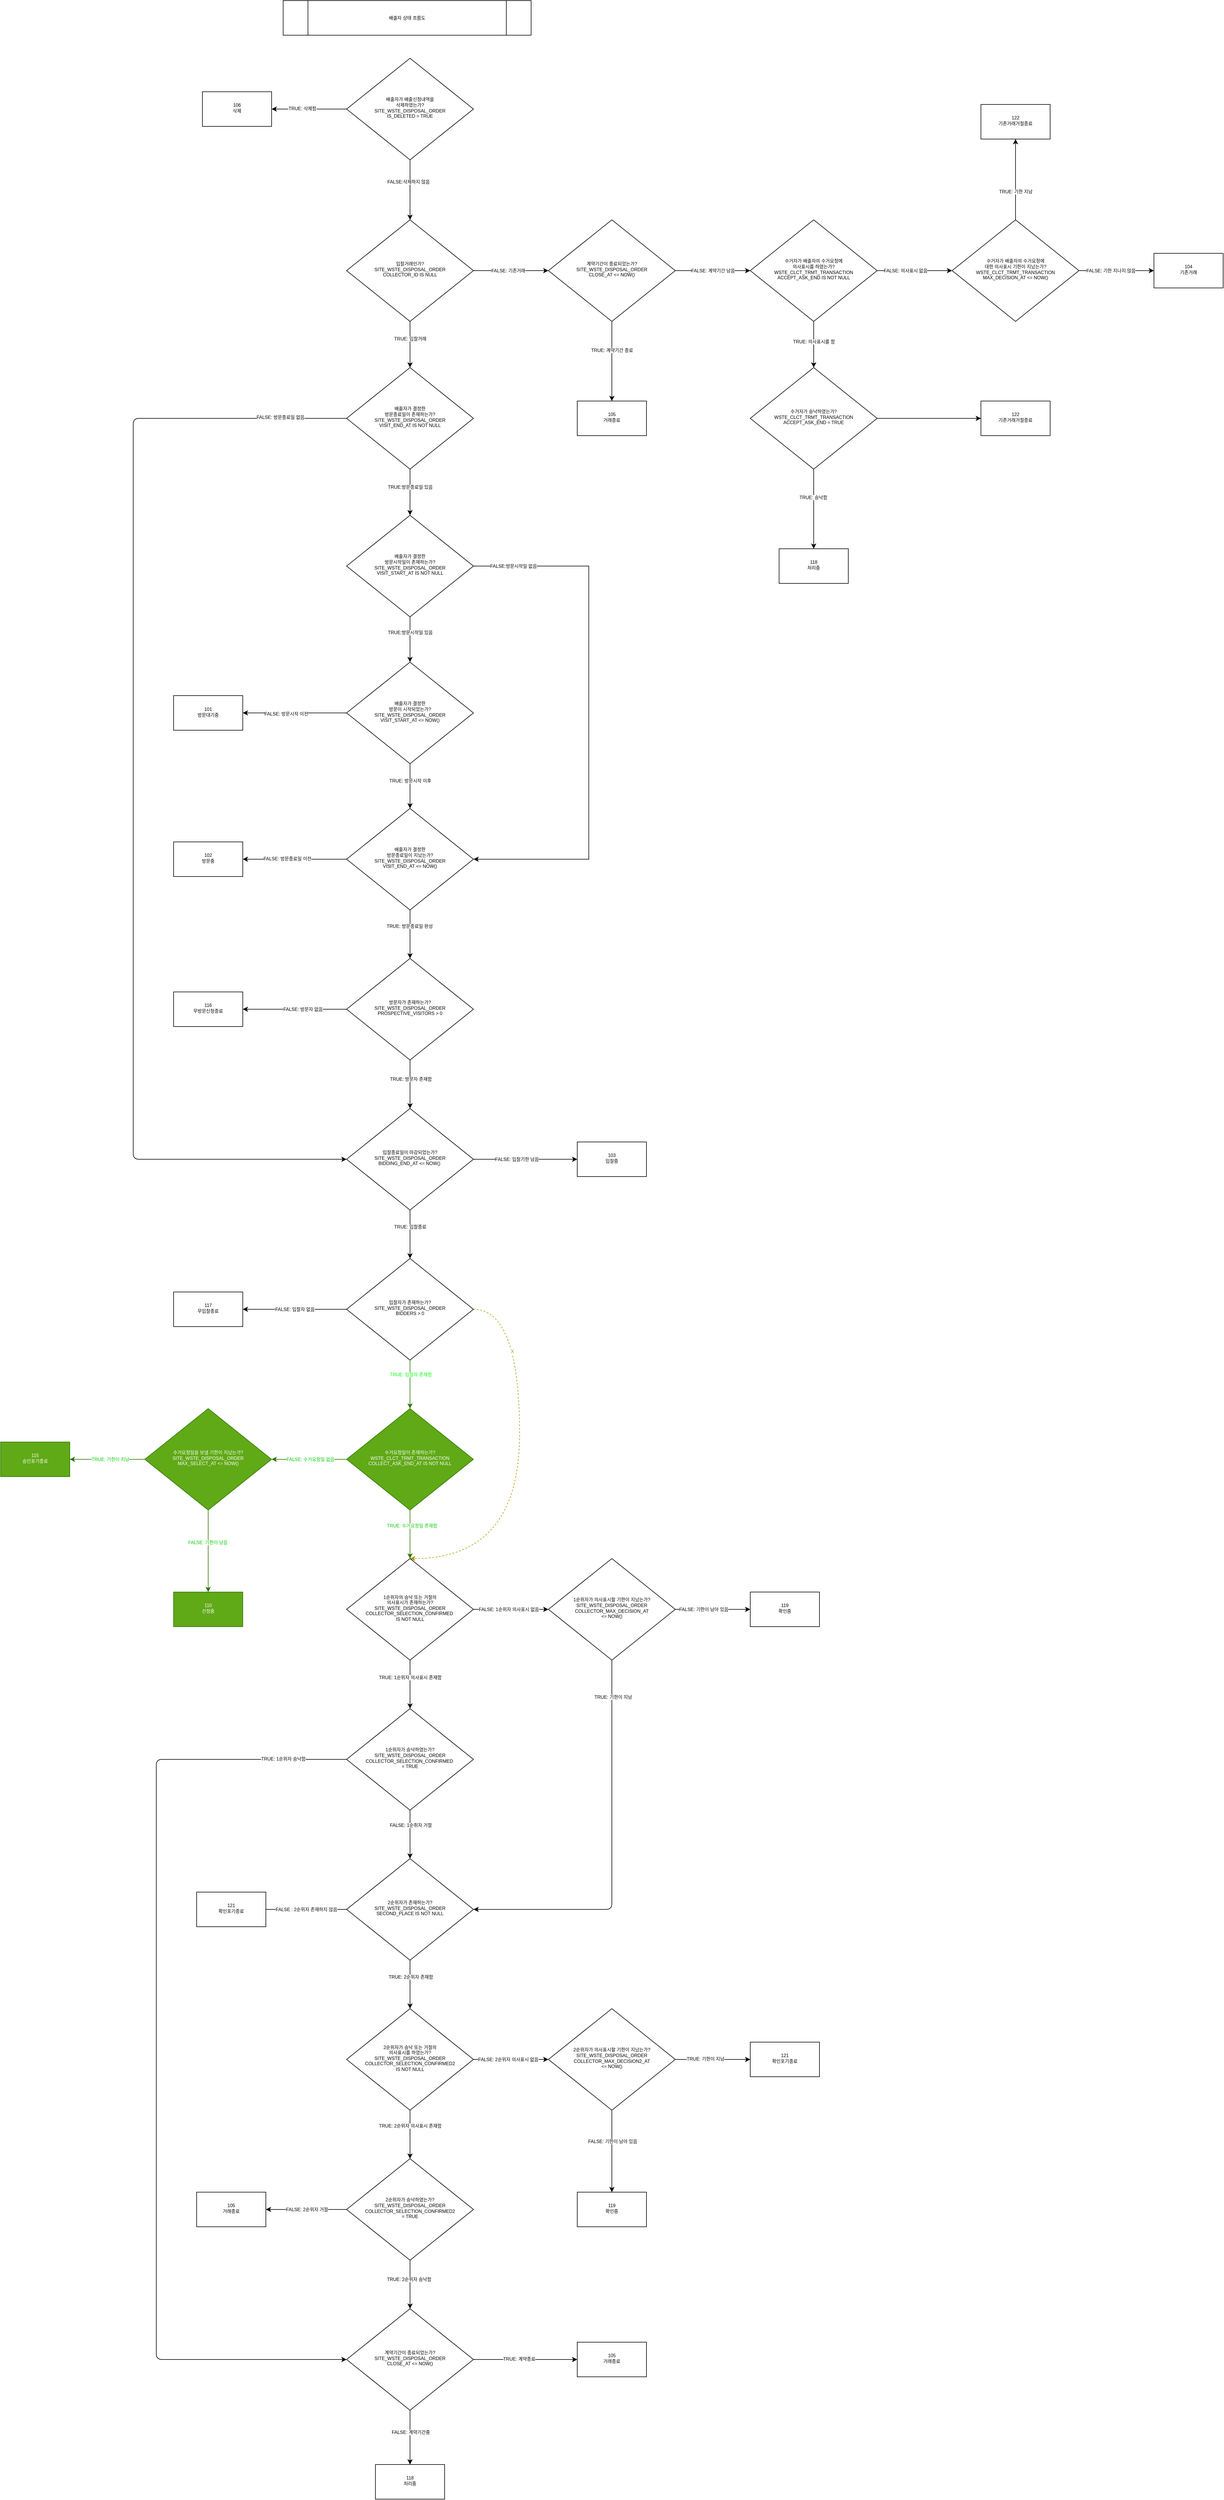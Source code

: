 <mxfile>
    <diagram id="aDc1hncILwQoEWt4NbYm" name="Page-1">
        <mxGraphModel dx="14864" dy="13277" grid="1" gridSize="10" guides="1" tooltips="1" connect="1" arrows="1" fold="1" page="1" pageScale="1" pageWidth="827" pageHeight="1169" math="0" shadow="0">
            <root>
                <mxCell id="0"/>
                <mxCell id="1" parent="0"/>
                <mxCell id="74" value="" style="edgeStyle=orthogonalEdgeStyle;rounded=0;orthogonalLoop=1;jettySize=auto;html=1;fontSize=8;entryX=0;entryY=0.5;entryDx=0;entryDy=0;" parent="1" source="78" target="201" edge="1">
                    <mxGeometry relative="1" as="geometry">
                        <mxPoint x="-440" y="-2892" as="targetPoint"/>
                    </mxGeometry>
                </mxCell>
                <mxCell id="75" value="FALSE: 기존거래" style="edgeLabel;html=1;align=center;verticalAlign=middle;resizable=0;points=[];fontSize=8;" parent="74" vertex="1" connectable="0">
                    <mxGeometry x="0.236" y="1" relative="1" as="geometry">
                        <mxPoint x="-21" y="1" as="offset"/>
                    </mxGeometry>
                </mxCell>
                <mxCell id="76" value="" style="edgeStyle=orthogonalEdgeStyle;rounded=0;orthogonalLoop=1;jettySize=auto;html=1;fontSize=8;" parent="1" source="78" target="85" edge="1">
                    <mxGeometry relative="1" as="geometry"/>
                </mxCell>
                <mxCell id="77" value="TRUE: 입찰거래" style="edgeLabel;html=1;align=center;verticalAlign=middle;resizable=0;points=[];fontSize=8;" parent="76" vertex="1" connectable="0">
                    <mxGeometry x="-0.251" relative="1" as="geometry">
                        <mxPoint as="offset"/>
                    </mxGeometry>
                </mxCell>
                <mxCell id="78" value="&lt;font style=&quot;font-size: 8px;&quot;&gt;&lt;span style=&quot;font-size: 8px;&quot;&gt;입찰거래인가?&lt;br style=&quot;font-size: 8px;&quot;&gt;&lt;/span&gt;&lt;span style=&quot;font-size: 8px;&quot;&gt;SITE_WSTE_DISPOSAL_ORDER&lt;/span&gt;&lt;br style=&quot;font-size: 8px;&quot;&gt;&lt;span style=&quot;font-size: 8px;&quot;&gt;COLLECTOR_ID IS NULL&lt;/span&gt;&lt;br style=&quot;font-size: 8px;&quot;&gt;&lt;/font&gt;" style="rhombus;whiteSpace=wrap;html=1;shadow=0;fontFamily=Helvetica;fontSize=8;align=center;strokeWidth=1;spacing=6;spacingTop=-4;" parent="1" vertex="1">
                    <mxGeometry x="-840" y="-2980" width="220" height="176" as="geometry"/>
                </mxCell>
                <mxCell id="79" value="" style="edgeStyle=orthogonalEdgeStyle;rounded=0;orthogonalLoop=1;jettySize=auto;html=1;fontSize=8;" parent="1" source="85" target="89" edge="1">
                    <mxGeometry relative="1" as="geometry"/>
                </mxCell>
                <mxCell id="80" value="TRUE:방문종료일 있음" style="edgeLabel;html=1;align=center;verticalAlign=middle;resizable=0;points=[];fontSize=8;" parent="79" vertex="1" connectable="0">
                    <mxGeometry x="-0.229" relative="1" as="geometry">
                        <mxPoint as="offset"/>
                    </mxGeometry>
                </mxCell>
                <mxCell id="81" style="edgeStyle=orthogonalEdgeStyle;rounded=0;orthogonalLoop=1;jettySize=auto;html=1;exitX=1;exitY=0.5;exitDx=0;exitDy=0;fontSize=8;entryX=1;entryY=0.5;entryDx=0;entryDy=0;" parent="1" source="89" target="94" edge="1">
                    <mxGeometry relative="1" as="geometry">
                        <Array as="points">
                            <mxPoint x="-420" y="-2380"/>
                            <mxPoint x="-420" y="-1872"/>
                        </Array>
                        <mxPoint x="-410" y="-1940" as="targetPoint"/>
                    </mxGeometry>
                </mxCell>
                <mxCell id="82" value="FALSE:방문시작일 없음" style="edgeLabel;html=1;align=center;verticalAlign=middle;resizable=0;points=[];fontSize=8;" parent="81" vertex="1" connectable="0">
                    <mxGeometry x="-0.922" y="1" relative="1" as="geometry">
                        <mxPoint x="33" y="1" as="offset"/>
                    </mxGeometry>
                </mxCell>
                <mxCell id="83" style="edgeStyle=orthogonalEdgeStyle;html=1;entryX=0;entryY=0.5;entryDx=0;entryDy=0;fontSize=8;" parent="1" source="85" target="104" edge="1">
                    <mxGeometry relative="1" as="geometry">
                        <Array as="points">
                            <mxPoint x="-1210" y="-2636"/>
                            <mxPoint x="-1210" y="-1352"/>
                        </Array>
                    </mxGeometry>
                </mxCell>
                <mxCell id="84" value="FALSE: 방문종료일 없음" style="edgeLabel;html=1;align=center;verticalAlign=middle;resizable=0;points=[];fontSize=8;" parent="83" vertex="1" connectable="0">
                    <mxGeometry x="-0.886" y="-2" relative="1" as="geometry">
                        <mxPoint as="offset"/>
                    </mxGeometry>
                </mxCell>
                <mxCell id="85" value="&lt;font style=&quot;font-size: 8px;&quot;&gt;&lt;font style=&quot;font-size: 8px;&quot;&gt;배출자가 결정한 &lt;br style=&quot;font-size: 8px;&quot;&gt;방문종료일이&amp;nbsp;존재하는가?&lt;/font&gt;&lt;span style=&quot;font-size: 8px;&quot;&gt;SITE_WSTE_DISPOSAL_ORDER&lt;/span&gt;&lt;br style=&quot;font-size: 8px;&quot;&gt;&lt;span style=&quot;font-size: 8px;&quot;&gt;VISIT_END_AT IS NOT NULL&lt;/span&gt;&lt;br style=&quot;font-size: 8px;&quot;&gt;&lt;/font&gt;" style="rhombus;whiteSpace=wrap;html=1;shadow=0;fontFamily=Helvetica;fontSize=8;align=center;strokeWidth=1;spacing=6;spacingTop=-4;" parent="1" vertex="1">
                    <mxGeometry x="-840" y="-2724" width="220" height="176" as="geometry"/>
                </mxCell>
                <mxCell id="86" value="&lt;font style=&quot;font-size: 8px;&quot;&gt;배출자 상태 흐름도&lt;/font&gt;" style="shape=process;whiteSpace=wrap;html=1;backgroundOutline=1;fontSize=8;" parent="1" vertex="1">
                    <mxGeometry x="-950" y="-3360" width="430" height="60" as="geometry"/>
                </mxCell>
                <mxCell id="87" value="" style="edgeStyle=orthogonalEdgeStyle;rounded=0;orthogonalLoop=1;jettySize=auto;html=1;fontSize=8;entryX=0.5;entryY=0;entryDx=0;entryDy=0;" parent="1" source="89" target="189" edge="1">
                    <mxGeometry relative="1" as="geometry">
                        <mxPoint x="-730" y="-1940" as="targetPoint"/>
                    </mxGeometry>
                </mxCell>
                <mxCell id="88" value="TRUE:방문시작일 있음" style="edgeLabel;html=1;align=center;verticalAlign=middle;resizable=0;points=[];fontSize=8;" parent="87" vertex="1" connectable="0">
                    <mxGeometry x="-0.326" relative="1" as="geometry">
                        <mxPoint as="offset"/>
                    </mxGeometry>
                </mxCell>
                <mxCell id="89" value="&lt;font style=&quot;font-size: 8px;&quot;&gt;&lt;span style=&quot;font-size: 8px;&quot;&gt;배출자가 결정한&lt;/span&gt;&lt;br style=&quot;font-size: 8px;&quot;&gt;&lt;span style=&quot;font-size: 8px;&quot;&gt;방문시작일이&amp;nbsp;존재하는가?&lt;/span&gt;&lt;span style=&quot;font-size: 8px;&quot;&gt;SITE_WSTE_DISPOSAL_ORDER&lt;/span&gt;&lt;br style=&quot;font-size: 8px;&quot;&gt;&lt;span style=&quot;font-size: 8px;&quot;&gt;VISIT_START_AT IS NOT NULL&lt;/span&gt;&lt;br style=&quot;font-size: 8px;&quot;&gt;&lt;/font&gt;" style="rhombus;whiteSpace=wrap;html=1;shadow=0;fontFamily=Helvetica;fontSize=8;align=center;strokeWidth=1;spacing=6;spacingTop=-4;" parent="1" vertex="1">
                    <mxGeometry x="-840" y="-2468" width="220" height="176" as="geometry"/>
                </mxCell>
                <mxCell id="90" value="" style="edgeStyle=none;html=1;entryX=0.5;entryY=0;entryDx=0;entryDy=0;fontSize=8;" parent="1" source="94" target="99" edge="1">
                    <mxGeometry relative="1" as="geometry"/>
                </mxCell>
                <mxCell id="91" value="TRUE: 방문종료일 완성" style="edgeLabel;html=1;align=center;verticalAlign=middle;resizable=0;points=[];fontSize=8;" parent="90" vertex="1" connectable="0">
                    <mxGeometry x="-0.331" y="-1" relative="1" as="geometry">
                        <mxPoint as="offset"/>
                    </mxGeometry>
                </mxCell>
                <mxCell id="92" style="edgeStyle=orthogonalEdgeStyle;html=1;entryX=1;entryY=0.5;entryDx=0;entryDy=0;fontSize=8;" parent="1" source="94" target="184" edge="1">
                    <mxGeometry relative="1" as="geometry"/>
                </mxCell>
                <mxCell id="93" value="FALSE: 방문종료일 이전" style="edgeLabel;html=1;align=center;verticalAlign=middle;resizable=0;points=[];fontSize=8;" parent="92" vertex="1" connectable="0">
                    <mxGeometry x="0.15" y="-1" relative="1" as="geometry">
                        <mxPoint as="offset"/>
                    </mxGeometry>
                </mxCell>
                <mxCell id="94" value="&lt;font style=&quot;font-size: 8px;&quot;&gt;&lt;span style=&quot;font-size: 8px;&quot;&gt;배출자가 결정한&lt;/span&gt;&lt;br style=&quot;font-size: 8px;&quot;&gt;&lt;span style=&quot;font-size: 8px;&quot;&gt;방문종료일이 지났는가?&lt;br style=&quot;font-size: 8px;&quot;&gt;&lt;/span&gt;&lt;span style=&quot;font-size: 8px;&quot;&gt;SITE_WSTE_DISPOSAL_ORDER&lt;/span&gt;&lt;br style=&quot;font-size: 8px;&quot;&gt;&lt;span style=&quot;font-size: 8px;&quot;&gt;VISIT_END_AT &amp;lt;= NOW()&lt;/span&gt;&lt;br style=&quot;font-size: 8px;&quot;&gt;&lt;/font&gt;" style="rhombus;whiteSpace=wrap;html=1;shadow=0;fontFamily=Helvetica;fontSize=8;align=center;strokeWidth=1;spacing=6;spacingTop=-4;" parent="1" vertex="1">
                    <mxGeometry x="-840" y="-1960" width="220" height="176" as="geometry"/>
                </mxCell>
                <mxCell id="95" value="" style="edgeStyle=none;html=1;entryX=0.5;entryY=0;entryDx=0;entryDy=0;fontSize=8;" parent="1" source="99" target="104" edge="1">
                    <mxGeometry relative="1" as="geometry"/>
                </mxCell>
                <mxCell id="96" value="TRUE: 방문자 존재함" style="edgeLabel;html=1;align=center;verticalAlign=middle;resizable=0;points=[];fontSize=8;" parent="95" vertex="1" connectable="0">
                    <mxGeometry x="-0.225" y="1" relative="1" as="geometry">
                        <mxPoint as="offset"/>
                    </mxGeometry>
                </mxCell>
                <mxCell id="97" style="edgeStyle=orthogonalEdgeStyle;html=1;entryX=1;entryY=0.5;entryDx=0;entryDy=0;fontSize=8;" parent="1" source="99" target="183" edge="1">
                    <mxGeometry relative="1" as="geometry"/>
                </mxCell>
                <mxCell id="98" value="FALSE: 방문자 없음" style="edgeLabel;html=1;align=center;verticalAlign=middle;resizable=0;points=[];fontSize=8;" parent="97" vertex="1" connectable="0">
                    <mxGeometry x="-0.156" relative="1" as="geometry">
                        <mxPoint as="offset"/>
                    </mxGeometry>
                </mxCell>
                <mxCell id="99" value="&lt;font style=&quot;font-size: 8px;&quot;&gt;&lt;span style=&quot;font-size: 8px;&quot;&gt;방문자가 존재하는가?&lt;br style=&quot;font-size: 8px;&quot;&gt;&lt;/span&gt;&lt;span style=&quot;font-size: 8px;&quot;&gt;SITE_WSTE_DISPOSAL_ORDER&lt;/span&gt;&lt;br style=&quot;font-size: 8px;&quot;&gt;&lt;span style=&quot;font-size: 8px;&quot;&gt;PROSPECTIVE_VISITORS &amp;gt; 0&lt;/span&gt;&lt;br style=&quot;font-size: 8px;&quot;&gt;&lt;/font&gt;" style="rhombus;whiteSpace=wrap;html=1;shadow=0;fontFamily=Helvetica;fontSize=8;align=center;strokeWidth=1;spacing=6;spacingTop=-4;" parent="1" vertex="1">
                    <mxGeometry x="-840" y="-1700" width="220" height="176" as="geometry"/>
                </mxCell>
                <mxCell id="100" value="" style="edgeStyle=none;html=1;entryX=0.5;entryY=0;entryDx=0;entryDy=0;fontSize=8;" parent="1" source="104" target="109" edge="1">
                    <mxGeometry relative="1" as="geometry"/>
                </mxCell>
                <mxCell id="101" value="TRUE: 입찰종료" style="edgeLabel;html=1;align=center;verticalAlign=middle;resizable=0;points=[];fontSize=8;" parent="100" vertex="1" connectable="0">
                    <mxGeometry x="-0.304" relative="1" as="geometry">
                        <mxPoint as="offset"/>
                    </mxGeometry>
                </mxCell>
                <mxCell id="102" style="edgeStyle=orthogonalEdgeStyle;html=1;entryX=0;entryY=0.5;entryDx=0;entryDy=0;fontSize=8;" parent="1" source="104" target="175" edge="1">
                    <mxGeometry relative="1" as="geometry">
                        <mxPoint x="-490.0" y="-1352" as="targetPoint"/>
                    </mxGeometry>
                </mxCell>
                <mxCell id="103" value="FALSE: 입찰기한 남음" style="edgeLabel;html=1;align=center;verticalAlign=middle;resizable=0;points=[];fontSize=8;" parent="102" vertex="1" connectable="0">
                    <mxGeometry x="-0.418" relative="1" as="geometry">
                        <mxPoint x="22" as="offset"/>
                    </mxGeometry>
                </mxCell>
                <mxCell id="104" value="&lt;font style=&quot;font-size: 8px;&quot;&gt;&lt;span style=&quot;font-size: 8px;&quot;&gt;입찰종료일이 마감되었는가?&lt;br style=&quot;font-size: 8px;&quot;&gt;&lt;/span&gt;&lt;span style=&quot;font-size: 8px;&quot;&gt;SITE_WSTE_DISPOSAL_ORDER&lt;/span&gt;&lt;br style=&quot;font-size: 8px;&quot;&gt;&lt;span style=&quot;font-size: 8px;&quot;&gt;BIDDING_END_AT &amp;lt;= NOW()&amp;nbsp;&lt;/span&gt;&lt;br style=&quot;font-size: 8px;&quot;&gt;&lt;/font&gt;" style="rhombus;whiteSpace=wrap;html=1;shadow=0;fontFamily=Helvetica;fontSize=8;align=center;strokeWidth=1;spacing=6;spacingTop=-4;" parent="1" vertex="1">
                    <mxGeometry x="-840" y="-1440" width="220" height="176" as="geometry"/>
                </mxCell>
                <mxCell id="105" value="" style="edgeStyle=none;html=1;entryX=0.5;entryY=0;entryDx=0;entryDy=0;fontSize=8;fillColor=#60a917;strokeColor=#2D7600;" parent="1" source="109" target="114" edge="1">
                    <mxGeometry relative="1" as="geometry"/>
                </mxCell>
                <mxCell id="106" value="TRUE: 입찰자 존재함" style="edgeLabel;html=1;align=center;verticalAlign=middle;resizable=0;points=[];fontSize=8;fontColor=#00FF00;" parent="105" vertex="1" connectable="0">
                    <mxGeometry x="-0.406" y="1" relative="1" as="geometry">
                        <mxPoint as="offset"/>
                    </mxGeometry>
                </mxCell>
                <mxCell id="107" style="edgeStyle=orthogonalEdgeStyle;html=1;entryX=1;entryY=0.5;entryDx=0;entryDy=0;fontSize=8;" parent="1" source="109" target="169" edge="1">
                    <mxGeometry relative="1" as="geometry"/>
                </mxCell>
                <mxCell id="108" value="FALSE: 입찰자 없음" style="edgeLabel;html=1;align=center;verticalAlign=middle;resizable=0;points=[];fontSize=8;" parent="107" vertex="1" connectable="0">
                    <mxGeometry x="-0.193" y="2" relative="1" as="geometry">
                        <mxPoint x="-18" y="-2" as="offset"/>
                    </mxGeometry>
                </mxCell>
                <mxCell id="222" style="edgeStyle=orthogonalEdgeStyle;curved=1;html=1;entryX=0.5;entryY=0;entryDx=0;entryDy=0;dashed=1;fontSize=8;fontColor=#00CC00;strokeColor=#B09500;fillColor=#e3c800;" edge="1" parent="1" source="109" target="119">
                    <mxGeometry relative="1" as="geometry">
                        <Array as="points">
                            <mxPoint x="-540" y="-1092"/>
                            <mxPoint x="-540" y="-660"/>
                        </Array>
                    </mxGeometry>
                </mxCell>
                <mxCell id="223" value="X" style="edgeLabel;html=1;align=center;verticalAlign=middle;resizable=0;points=[];fontSize=8;fontColor=#999900;" vertex="1" connectable="0" parent="222">
                    <mxGeometry x="-0.566" y="-13" relative="1" as="geometry">
                        <mxPoint as="offset"/>
                    </mxGeometry>
                </mxCell>
                <mxCell id="109" value="&lt;font style=&quot;font-size: 8px&quot;&gt;&lt;span style=&quot;font-size: 8px&quot;&gt;입찰자가 존재하는가?&lt;br style=&quot;font-size: 8px&quot;&gt;&lt;/span&gt;&lt;span style=&quot;font-size: 8px&quot;&gt;SITE_WSTE_DISPOSAL_ORDER&lt;/span&gt;&lt;br style=&quot;font-size: 8px&quot;&gt;&lt;span style=&quot;font-size: 8px&quot;&gt;BIDDERS &amp;gt; 0&lt;/span&gt;&lt;br style=&quot;font-size: 8px&quot;&gt;&lt;/font&gt;" style="rhombus;whiteSpace=wrap;html=1;shadow=0;fontFamily=Helvetica;fontSize=8;align=center;strokeWidth=1;spacing=6;spacingTop=-4;" parent="1" vertex="1">
                    <mxGeometry x="-840" y="-1180" width="220" height="176" as="geometry"/>
                </mxCell>
                <mxCell id="110" value="" style="edgeStyle=none;html=1;entryX=0.5;entryY=0;entryDx=0;entryDy=0;fontSize=8;fillColor=#60a917;strokeColor=#2D7600;" parent="1" source="114" target="119" edge="1">
                    <mxGeometry relative="1" as="geometry"/>
                </mxCell>
                <mxCell id="111" value="&amp;nbsp;TRUE: 수거요청일 존재함" style="edgeLabel;html=1;align=center;verticalAlign=middle;resizable=0;points=[];fontSize=8;fontColor=#00CC00;" parent="110" vertex="1" connectable="0">
                    <mxGeometry x="-0.371" y="2" relative="1" as="geometry">
                        <mxPoint as="offset"/>
                    </mxGeometry>
                </mxCell>
                <mxCell id="112" value="" style="edgeStyle=orthogonalEdgeStyle;html=1;fontSize=8;fillColor=#60a917;strokeColor=#2D7600;" parent="1" source="114" target="166" edge="1">
                    <mxGeometry relative="1" as="geometry"/>
                </mxCell>
                <mxCell id="113" value="FALSE: 수거요청일 없음" style="edgeLabel;html=1;align=center;verticalAlign=middle;resizable=0;points=[];fontSize=8;fontColor=#00CC00;" parent="112" vertex="1" connectable="0">
                    <mxGeometry x="0.356" relative="1" as="geometry">
                        <mxPoint x="25" as="offset"/>
                    </mxGeometry>
                </mxCell>
                <mxCell id="114" value="&lt;font style=&quot;font-size: 8px;&quot;&gt;&lt;span style=&quot;font-size: 8px;&quot;&gt;수거요청일이 존재하는가?&lt;br style=&quot;font-size: 8px;&quot;&gt;&lt;/span&gt;&lt;span style=&quot;font-size: 8px;&quot;&gt;WSTE_CLCT_TRMT_TRANSACTION&lt;/span&gt;&lt;br style=&quot;font-size: 8px;&quot;&gt;&lt;span style=&quot;font-size: 8px;&quot;&gt;COLLECT_ASK_END_AT&amp;nbsp;IS NOT NULL&lt;/span&gt;&lt;br style=&quot;font-size: 8px;&quot;&gt;&lt;/font&gt;" style="rhombus;whiteSpace=wrap;html=1;shadow=0;fontFamily=Helvetica;fontSize=8;align=center;strokeWidth=1;spacing=6;spacingTop=-4;fillColor=#60a917;fontColor=#ffffff;strokeColor=#2D7600;" parent="1" vertex="1">
                    <mxGeometry x="-840" y="-920" width="220" height="176" as="geometry"/>
                </mxCell>
                <mxCell id="115" value="" style="edgeStyle=none;html=1;entryX=0.5;entryY=0;entryDx=0;entryDy=0;fontSize=8;" parent="1" source="119" target="124" edge="1">
                    <mxGeometry relative="1" as="geometry"/>
                </mxCell>
                <mxCell id="116" value="TRUE: 1순위자 의사표시 존재함" style="edgeLabel;html=1;align=center;verticalAlign=middle;resizable=0;points=[];fontSize=8;" parent="115" vertex="1" connectable="0">
                    <mxGeometry x="-0.291" relative="1" as="geometry">
                        <mxPoint as="offset"/>
                    </mxGeometry>
                </mxCell>
                <mxCell id="117" style="edgeStyle=orthogonalEdgeStyle;html=1;entryX=0;entryY=0.5;entryDx=0;entryDy=0;fontSize=8;" parent="1" source="119" target="158" edge="1">
                    <mxGeometry relative="1" as="geometry"/>
                </mxCell>
                <mxCell id="118" value="FALSE: 1순위자 의사표시 없음" style="edgeLabel;html=1;align=center;verticalAlign=middle;resizable=0;points=[];fontSize=8;" parent="117" vertex="1" connectable="0">
                    <mxGeometry x="-0.359" y="1" relative="1" as="geometry">
                        <mxPoint x="19" y="1" as="offset"/>
                    </mxGeometry>
                </mxCell>
                <mxCell id="119" value="&lt;font style=&quot;font-size: 8px;&quot;&gt;&lt;span style=&quot;font-size: 8px;&quot;&gt;1순위자의 승낙 또는 거절의 &lt;br style=&quot;font-size: 8px;&quot;&gt;의사표시가 존재하는가?&lt;br style=&quot;font-size: 8px;&quot;&gt;&lt;/span&gt;&lt;span style=&quot;font-size: 8px;&quot;&gt;SITE_WSTE_DISPOSAL_ORDER&lt;/span&gt;&lt;br style=&quot;font-size: 8px;&quot;&gt;&lt;span style=&quot;font-size: 8px;&quot;&gt;COLLECTOR_SELECTION_CONFIRMED&amp;nbsp;&lt;br style=&quot;font-size: 8px;&quot;&gt;IS NOT NULL&lt;/span&gt;&lt;br style=&quot;font-size: 8px;&quot;&gt;&lt;/font&gt;" style="rhombus;whiteSpace=wrap;html=1;shadow=0;fontFamily=Helvetica;fontSize=8;align=center;strokeWidth=1;spacing=6;spacingTop=-4;" parent="1" vertex="1">
                    <mxGeometry x="-840" y="-660" width="220" height="176" as="geometry"/>
                </mxCell>
                <mxCell id="120" value="" style="edgeStyle=orthogonalEdgeStyle;html=1;entryX=0;entryY=0.5;entryDx=0;entryDy=0;exitX=0;exitY=0.5;exitDx=0;exitDy=0;fontSize=8;" parent="1" source="124" target="145" edge="1">
                    <mxGeometry relative="1" as="geometry">
                        <mxPoint x="-970" y="-312" as="targetPoint"/>
                        <Array as="points">
                            <mxPoint x="-1170" y="-312"/>
                            <mxPoint x="-1170" y="728"/>
                        </Array>
                    </mxGeometry>
                </mxCell>
                <mxCell id="121" value="&lt;font style=&quot;font-size: 8px;&quot;&gt;TRUE: 1순위자 승낙함&lt;/font&gt;" style="edgeLabel;html=1;align=center;verticalAlign=middle;resizable=0;points=[];fontSize=8;" parent="120" vertex="1" connectable="0">
                    <mxGeometry x="-0.259" relative="1" as="geometry">
                        <mxPoint x="220" y="-301" as="offset"/>
                    </mxGeometry>
                </mxCell>
                <mxCell id="122" value="" style="edgeStyle=none;html=1;fontSize=8;" parent="1" source="124" target="129" edge="1">
                    <mxGeometry relative="1" as="geometry"/>
                </mxCell>
                <mxCell id="123" value="FALSE: 1순취자 거절" style="edgeLabel;html=1;align=center;verticalAlign=middle;resizable=0;points=[];fontSize=8;" parent="122" vertex="1" connectable="0">
                    <mxGeometry x="-0.358" y="1" relative="1" as="geometry">
                        <mxPoint y="-1" as="offset"/>
                    </mxGeometry>
                </mxCell>
                <mxCell id="124" value="&lt;font style=&quot;font-size: 8px;&quot;&gt;&lt;span style=&quot;font-size: 8px;&quot;&gt;1순위자가 승낙하였는가?&lt;br style=&quot;font-size: 8px;&quot;&gt;&lt;/span&gt;&lt;span style=&quot;font-size: 8px;&quot;&gt;SITE_WSTE_DISPOSAL_ORDER&lt;/span&gt;&lt;br style=&quot;font-size: 8px;&quot;&gt;&lt;span style=&quot;font-size: 8px;&quot;&gt;COLLECTOR_SELECTION_CONFIRMED&amp;nbsp;&lt;br style=&quot;font-size: 8px;&quot;&gt;= TRUE&lt;/span&gt;&lt;br style=&quot;font-size: 8px;&quot;&gt;&lt;/font&gt;" style="rhombus;whiteSpace=wrap;html=1;shadow=0;fontFamily=Helvetica;fontSize=8;align=center;strokeWidth=1;spacing=6;spacingTop=-4;" parent="1" vertex="1">
                    <mxGeometry x="-840" y="-400" width="220" height="176" as="geometry"/>
                </mxCell>
                <mxCell id="125" style="edgeStyle=none;html=1;entryX=0;entryY=0.5;entryDx=0;entryDy=0;fontSize=8;" parent="1" source="129" target="130" edge="1">
                    <mxGeometry relative="1" as="geometry"/>
                </mxCell>
                <mxCell id="126" value="FALSE : 2순위자 존재하지 않음" style="edgeLabel;html=1;align=center;verticalAlign=middle;resizable=0;points=[];fontSize=8;" parent="125" vertex="1" connectable="0">
                    <mxGeometry x="-0.411" y="-2" relative="1" as="geometry">
                        <mxPoint x="6" y="2" as="offset"/>
                    </mxGeometry>
                </mxCell>
                <mxCell id="127" value="" style="edgeStyle=none;html=1;fontSize=8;" parent="1" source="129" target="135" edge="1">
                    <mxGeometry relative="1" as="geometry"/>
                </mxCell>
                <mxCell id="128" value="TRUE: 2순위자 존재함" style="edgeLabel;html=1;align=center;verticalAlign=middle;resizable=0;points=[];fontSize=8;" parent="127" vertex="1" connectable="0">
                    <mxGeometry x="-0.317" y="1" relative="1" as="geometry">
                        <mxPoint as="offset"/>
                    </mxGeometry>
                </mxCell>
                <mxCell id="129" value="&lt;font style=&quot;font-size: 8px;&quot;&gt;&lt;span style=&quot;font-size: 8px;&quot;&gt;2순위자가 존재하는가?&lt;br style=&quot;font-size: 8px;&quot;&gt;&lt;/span&gt;&lt;span style=&quot;font-size: 8px;&quot;&gt;SITE_WSTE_DISPOSAL_ORDER&lt;/span&gt;&lt;br style=&quot;font-size: 8px;&quot;&gt;&lt;span style=&quot;font-size: 8px;&quot;&gt;SECOND_PLACE IS NOT NULL&lt;/span&gt;&lt;br style=&quot;font-size: 8px;&quot;&gt;&lt;/font&gt;" style="rhombus;whiteSpace=wrap;html=1;shadow=0;fontFamily=Helvetica;fontSize=8;align=center;strokeWidth=1;spacing=6;spacingTop=-4;" parent="1" vertex="1">
                    <mxGeometry x="-840" y="-140" width="220" height="176" as="geometry"/>
                </mxCell>
                <mxCell id="130" value="121&lt;br style=&quot;font-size: 8px;&quot;&gt;확인포기종료" style="whiteSpace=wrap;html=1;shadow=0;strokeWidth=1;spacing=6;spacingTop=-4;fontSize=8;" parent="1" vertex="1">
                    <mxGeometry x="-1100" y="-82.0" width="120" height="60" as="geometry"/>
                </mxCell>
                <mxCell id="131" value="" style="edgeStyle=none;html=1;fontSize=8;" parent="1" source="135" target="140" edge="1">
                    <mxGeometry relative="1" as="geometry">
                        <Array as="points">
                            <mxPoint x="-730" y="330"/>
                        </Array>
                    </mxGeometry>
                </mxCell>
                <mxCell id="132" value="TRUE: 2순위자 의사표시 존재함" style="edgeLabel;html=1;align=center;verticalAlign=middle;resizable=0;points=[];fontSize=8;" parent="131" vertex="1" connectable="0">
                    <mxGeometry x="-0.368" relative="1" as="geometry">
                        <mxPoint as="offset"/>
                    </mxGeometry>
                </mxCell>
                <mxCell id="133" style="edgeStyle=orthogonalEdgeStyle;html=1;entryX=0;entryY=0.5;entryDx=0;entryDy=0;fontSize=8;" parent="1" source="135" target="153" edge="1">
                    <mxGeometry relative="1" as="geometry"/>
                </mxCell>
                <mxCell id="134" value="FALSE: 2순위자 의사표시 없음" style="edgeLabel;html=1;align=center;verticalAlign=middle;resizable=0;points=[];fontSize=8;" parent="133" vertex="1" connectable="0">
                    <mxGeometry x="-0.248" relative="1" as="geometry">
                        <mxPoint x="11" as="offset"/>
                    </mxGeometry>
                </mxCell>
                <mxCell id="135" value="&lt;font style=&quot;font-size: 8px;&quot;&gt;&lt;span style=&quot;font-size: 8px;&quot;&gt;2순위자가 승낙 또는 거절의 &lt;br style=&quot;font-size: 8px;&quot;&gt;의사표시를 하였는가?&lt;br style=&quot;font-size: 8px;&quot;&gt;&lt;/span&gt;&lt;span style=&quot;font-size: 8px;&quot;&gt;SITE_WSTE_DISPOSAL_ORDER&lt;/span&gt;&lt;br style=&quot;font-size: 8px;&quot;&gt;&lt;span style=&quot;font-size: 8px;&quot;&gt;COLLECTOR_SELECTION_CONFIRMED2&lt;br style=&quot;font-size: 8px;&quot;&gt;IS NOT NULL&lt;/span&gt;&lt;br style=&quot;font-size: 8px;&quot;&gt;&lt;/font&gt;" style="rhombus;whiteSpace=wrap;html=1;shadow=0;fontFamily=Helvetica;fontSize=8;align=center;strokeWidth=1;spacing=6;spacingTop=-4;" parent="1" vertex="1">
                    <mxGeometry x="-840" y="120" width="220" height="176" as="geometry"/>
                </mxCell>
                <mxCell id="136" value="" style="edgeStyle=none;html=1;fontSize=8;" parent="1" source="140" target="145" edge="1">
                    <mxGeometry relative="1" as="geometry"/>
                </mxCell>
                <mxCell id="137" value="TRUE: 2순위자 승낙함" style="edgeLabel;html=1;align=center;verticalAlign=middle;resizable=0;points=[];fontSize=8;" parent="136" vertex="1" connectable="0">
                    <mxGeometry x="-0.222" y="-2" relative="1" as="geometry">
                        <mxPoint as="offset"/>
                    </mxGeometry>
                </mxCell>
                <mxCell id="138" style="edgeStyle=orthogonalEdgeStyle;html=1;entryX=1;entryY=0.5;entryDx=0;entryDy=0;fontSize=8;" parent="1" source="140" target="148" edge="1">
                    <mxGeometry relative="1" as="geometry"/>
                </mxCell>
                <mxCell id="139" value="FALSE: 2순위자 거절" style="edgeLabel;html=1;align=center;verticalAlign=middle;resizable=0;points=[];fontSize=8;" parent="138" vertex="1" connectable="0">
                    <mxGeometry x="-0.195" relative="1" as="geometry">
                        <mxPoint x="-13" as="offset"/>
                    </mxGeometry>
                </mxCell>
                <mxCell id="140" value="&lt;font style=&quot;font-size: 8px;&quot;&gt;&lt;span style=&quot;font-size: 8px;&quot;&gt;2순위자가 승낙하였는가?&lt;br style=&quot;font-size: 8px;&quot;&gt;&lt;/span&gt;&lt;span style=&quot;font-size: 8px;&quot;&gt;SITE_WSTE_DISPOSAL_ORDER&lt;/span&gt;&lt;br style=&quot;font-size: 8px;&quot;&gt;&lt;span style=&quot;font-size: 8px;&quot;&gt;COLLECTOR_SELECTION_CONFIRMED2&lt;br style=&quot;font-size: 8px;&quot;&gt;= TRUE&lt;/span&gt;&lt;br style=&quot;font-size: 8px;&quot;&gt;&lt;/font&gt;" style="rhombus;whiteSpace=wrap;html=1;shadow=0;fontFamily=Helvetica;fontSize=8;align=center;strokeWidth=1;spacing=6;spacingTop=-4;" parent="1" vertex="1">
                    <mxGeometry x="-840" y="380" width="220" height="176" as="geometry"/>
                </mxCell>
                <mxCell id="141" value="" style="edgeStyle=none;html=1;fontSize=8;" parent="1" source="145" target="146" edge="1">
                    <mxGeometry relative="1" as="geometry"/>
                </mxCell>
                <mxCell id="142" value="FALSE: 계약기간중" style="edgeLabel;html=1;align=center;verticalAlign=middle;resizable=0;points=[];fontSize=8;" parent="141" vertex="1" connectable="0">
                    <mxGeometry x="-0.194" y="1" relative="1" as="geometry">
                        <mxPoint as="offset"/>
                    </mxGeometry>
                </mxCell>
                <mxCell id="143" style="edgeStyle=none;html=1;entryX=0;entryY=0.5;entryDx=0;entryDy=0;fontSize=8;" parent="1" source="145" target="147" edge="1">
                    <mxGeometry relative="1" as="geometry"/>
                </mxCell>
                <mxCell id="144" value="TRUE: 계약종료" style="edgeLabel;html=1;align=center;verticalAlign=middle;resizable=0;points=[];fontSize=8;" parent="143" vertex="1" connectable="0">
                    <mxGeometry x="-0.12" y="1" relative="1" as="geometry">
                        <mxPoint as="offset"/>
                    </mxGeometry>
                </mxCell>
                <mxCell id="145" value="&lt;font style=&quot;font-size: 8px;&quot;&gt;&lt;span style=&quot;font-size: 8px;&quot;&gt;계약기간이 종료되었는가?&lt;br style=&quot;font-size: 8px;&quot;&gt;&lt;/span&gt;&lt;span style=&quot;font-size: 8px;&quot;&gt;SITE_WSTE_DISPOSAL_ORDER&lt;/span&gt;&lt;br style=&quot;font-size: 8px;&quot;&gt;&lt;span style=&quot;font-size: 8px;&quot;&gt;CLOSE_AT &amp;lt;= NOW()&lt;/span&gt;&lt;br style=&quot;font-size: 8px;&quot;&gt;&lt;/font&gt;" style="rhombus;whiteSpace=wrap;html=1;shadow=0;fontFamily=Helvetica;fontSize=8;align=center;strokeWidth=1;spacing=6;spacingTop=-4;" parent="1" vertex="1">
                    <mxGeometry x="-840" y="640" width="220" height="176" as="geometry"/>
                </mxCell>
                <mxCell id="146" value="118&lt;br style=&quot;font-size: 8px;&quot;&gt;처리중" style="whiteSpace=wrap;html=1;shadow=0;strokeWidth=1;spacing=6;spacingTop=-4;fontSize=8;" parent="1" vertex="1">
                    <mxGeometry x="-790" y="910" width="120" height="60" as="geometry"/>
                </mxCell>
                <mxCell id="147" value="105&lt;br style=&quot;font-size: 8px;&quot;&gt;거래종료" style="whiteSpace=wrap;html=1;shadow=0;strokeWidth=1;spacing=6;spacingTop=-4;fontSize=8;" parent="1" vertex="1">
                    <mxGeometry x="-440" y="698" width="120" height="60" as="geometry"/>
                </mxCell>
                <mxCell id="148" value="105&lt;br style=&quot;font-size: 8px;&quot;&gt;거래종료" style="whiteSpace=wrap;html=1;shadow=0;strokeWidth=1;spacing=6;spacingTop=-4;fontSize=8;" parent="1" vertex="1">
                    <mxGeometry x="-1100" y="438" width="120" height="60" as="geometry"/>
                </mxCell>
                <mxCell id="149" style="edgeStyle=orthogonalEdgeStyle;html=1;entryX=0.5;entryY=0;entryDx=0;entryDy=0;fontSize=8;" parent="1" source="153" target="154" edge="1">
                    <mxGeometry relative="1" as="geometry"/>
                </mxCell>
                <mxCell id="150" value="FALSE: 기한이 남아 있음" style="edgeLabel;html=1;align=center;verticalAlign=middle;resizable=0;points=[];fontSize=8;" parent="149" vertex="1" connectable="0">
                    <mxGeometry x="-0.251" y="1" relative="1" as="geometry">
                        <mxPoint y="1" as="offset"/>
                    </mxGeometry>
                </mxCell>
                <mxCell id="151" style="edgeStyle=orthogonalEdgeStyle;html=1;entryX=0;entryY=0.5;entryDx=0;entryDy=0;fontSize=8;" parent="1" source="153" target="155" edge="1">
                    <mxGeometry relative="1" as="geometry"/>
                </mxCell>
                <mxCell id="152" value="TRUE: 기한이 지남" style="edgeLabel;html=1;align=center;verticalAlign=middle;resizable=0;points=[];fontSize=8;" parent="151" vertex="1" connectable="0">
                    <mxGeometry x="-0.205" y="1" relative="1" as="geometry">
                        <mxPoint as="offset"/>
                    </mxGeometry>
                </mxCell>
                <mxCell id="153" value="&lt;font style=&quot;font-size: 8px;&quot;&gt;&lt;span style=&quot;font-size: 8px;&quot;&gt;2순위자가 의사표시할 기한이 지났는가?&lt;br style=&quot;font-size: 8px;&quot;&gt;&lt;/span&gt;&lt;span style=&quot;font-size: 8px;&quot;&gt;SITE_WSTE_DISPOSAL_ORDER&lt;/span&gt;&lt;br style=&quot;font-size: 8px;&quot;&gt;&lt;span style=&quot;font-size: 8px;&quot;&gt;COLLECTOR_MAX_DECISION2_AT&lt;/span&gt;&lt;br style=&quot;font-size: 8px;&quot;&gt;&lt;span style=&quot;font-size: 8px;&quot;&gt;&amp;lt;= NOW()&lt;/span&gt;&lt;br style=&quot;font-size: 8px;&quot;&gt;&lt;/font&gt;" style="rhombus;whiteSpace=wrap;html=1;shadow=0;fontFamily=Helvetica;fontSize=8;align=center;strokeWidth=1;spacing=6;spacingTop=-4;" parent="1" vertex="1">
                    <mxGeometry x="-490" y="120" width="220" height="176" as="geometry"/>
                </mxCell>
                <mxCell id="154" value="119&lt;br style=&quot;font-size: 8px;&quot;&gt;확인중" style="whiteSpace=wrap;html=1;shadow=0;strokeWidth=1;spacing=6;spacingTop=-4;fontSize=8;" parent="1" vertex="1">
                    <mxGeometry x="-440" y="438.0" width="120" height="60" as="geometry"/>
                </mxCell>
                <mxCell id="155" value="121&lt;br style=&quot;font-size: 8px;&quot;&gt;확인포기종료" style="whiteSpace=wrap;html=1;shadow=0;strokeWidth=1;spacing=6;spacingTop=-4;fontSize=8;" parent="1" vertex="1">
                    <mxGeometry x="-140" y="178" width="120" height="60" as="geometry"/>
                </mxCell>
                <mxCell id="156" style="edgeStyle=orthogonalEdgeStyle;html=1;entryX=1;entryY=0.5;entryDx=0;entryDy=0;fontSize=8;" parent="1" source="158" target="129" edge="1">
                    <mxGeometry relative="1" as="geometry">
                        <Array as="points">
                            <mxPoint x="-380" y="-52"/>
                        </Array>
                    </mxGeometry>
                </mxCell>
                <mxCell id="157" value="TRUE: 기한이 지남" style="edgeLabel;html=1;align=center;verticalAlign=middle;resizable=0;points=[];fontSize=8;" parent="156" vertex="1" connectable="0">
                    <mxGeometry x="-0.81" y="2" relative="1" as="geometry">
                        <mxPoint as="offset"/>
                    </mxGeometry>
                </mxCell>
                <mxCell id="158" value="&lt;font style=&quot;font-size: 8px;&quot;&gt;&lt;span style=&quot;font-size: 8px;&quot;&gt;1순위자가 의사표시할 기한이 지났는가?&lt;br style=&quot;font-size: 8px;&quot;&gt;&lt;/span&gt;&lt;span style=&quot;font-size: 8px;&quot;&gt;SITE_WSTE_DISPOSAL_ORDER&lt;/span&gt;&lt;br style=&quot;font-size: 8px;&quot;&gt;&lt;span style=&quot;font-size: 8px;&quot;&gt;COLLECTOR_MAX_DECISION_AT&lt;/span&gt;&lt;br style=&quot;font-size: 8px;&quot;&gt;&lt;span style=&quot;font-size: 8px;&quot;&gt;&amp;lt;= NOW()&lt;/span&gt;&lt;br style=&quot;font-size: 8px;&quot;&gt;&lt;/font&gt;" style="rhombus;whiteSpace=wrap;html=1;shadow=0;fontFamily=Helvetica;fontSize=8;align=center;strokeWidth=1;spacing=6;spacingTop=-4;" parent="1" vertex="1">
                    <mxGeometry x="-490" y="-660" width="220" height="176" as="geometry"/>
                </mxCell>
                <mxCell id="159" value="119&lt;br style=&quot;font-size: 8px;&quot;&gt;확인중" style="whiteSpace=wrap;html=1;shadow=0;strokeWidth=1;spacing=6;spacingTop=-4;fontSize=8;" parent="1" vertex="1">
                    <mxGeometry x="-140" y="-602.0" width="120" height="60" as="geometry"/>
                </mxCell>
                <mxCell id="160" style="edgeStyle=orthogonalEdgeStyle;html=1;entryX=0;entryY=0.5;entryDx=0;entryDy=0;fontSize=8;" parent="1" source="158" target="159" edge="1">
                    <mxGeometry relative="1" as="geometry"/>
                </mxCell>
                <mxCell id="161" value="FALSE: 기한이 남아 있음" style="edgeLabel;html=1;align=center;verticalAlign=middle;resizable=0;points=[];fontSize=8;" parent="160" vertex="1" connectable="0">
                    <mxGeometry x="-0.251" y="1" relative="1" as="geometry">
                        <mxPoint y="1" as="offset"/>
                    </mxGeometry>
                </mxCell>
                <mxCell id="162" style="edgeStyle=orthogonalEdgeStyle;html=1;entryX=1;entryY=0.5;entryDx=0;entryDy=0;fontSize=8;fillColor=#60a917;strokeColor=#2D7600;" parent="1" source="166" target="167" edge="1">
                    <mxGeometry relative="1" as="geometry"/>
                </mxCell>
                <mxCell id="163" value="TRUE: 기한이 지남" style="edgeLabel;html=1;align=center;verticalAlign=middle;resizable=0;points=[];fontSize=8;fontColor=#00CC00;" parent="162" vertex="1" connectable="0">
                    <mxGeometry x="0.297" y="1" relative="1" as="geometry">
                        <mxPoint x="24" y="-1" as="offset"/>
                    </mxGeometry>
                </mxCell>
                <mxCell id="164" style="edgeStyle=orthogonalEdgeStyle;html=1;entryX=0.5;entryY=0;entryDx=0;entryDy=0;fontSize=8;fillColor=#60a917;strokeColor=#2D7600;" parent="1" source="166" target="168" edge="1">
                    <mxGeometry relative="1" as="geometry"/>
                </mxCell>
                <mxCell id="165" value="FALSE: 기한이 남음" style="edgeLabel;html=1;align=center;verticalAlign=middle;resizable=0;points=[];fontSize=8;fontColor=#00CC00;" parent="164" vertex="1" connectable="0">
                    <mxGeometry x="-0.234" y="-1" relative="1" as="geometry">
                        <mxPoint y="1" as="offset"/>
                    </mxGeometry>
                </mxCell>
                <mxCell id="166" value="&lt;font style=&quot;font-size: 8px;&quot;&gt;&lt;span style=&quot;font-size: 8px;&quot;&gt;수거요청일을 보낼 기한이 지났는가?&lt;br style=&quot;font-size: 8px;&quot;&gt;&lt;/span&gt;&lt;span style=&quot;font-size: 8px;&quot;&gt;SITE_WSTE_DISPOSAL_ORDER&lt;/span&gt;&lt;br style=&quot;font-size: 8px;&quot;&gt;&lt;span style=&quot;font-size: 8px;&quot;&gt;MAX_SELECT_AT &amp;lt;= NOW()&lt;/span&gt;&lt;br style=&quot;font-size: 8px;&quot;&gt;&lt;/font&gt;" style="rhombus;whiteSpace=wrap;html=1;shadow=0;fontFamily=Helvetica;fontSize=8;align=center;strokeWidth=1;spacing=6;spacingTop=-4;fillColor=#60a917;fontColor=#ffffff;strokeColor=#2D7600;" parent="1" vertex="1">
                    <mxGeometry x="-1190" y="-920" width="220" height="176" as="geometry"/>
                </mxCell>
                <mxCell id="167" value="115&lt;br style=&quot;font-size: 8px;&quot;&gt;승인포기종료" style="whiteSpace=wrap;html=1;shadow=0;strokeWidth=1;spacing=6;spacingTop=-4;fontSize=8;fillColor=#60a917;fontColor=#ffffff;strokeColor=#2D7600;" parent="1" vertex="1">
                    <mxGeometry x="-1440" y="-862.0" width="120" height="60" as="geometry"/>
                </mxCell>
                <mxCell id="168" value="110&lt;br style=&quot;font-size: 8px;&quot;&gt;선정중" style="whiteSpace=wrap;html=1;shadow=0;strokeWidth=1;spacing=6;spacingTop=-4;fontSize=8;fillColor=#60a917;fontColor=#ffffff;strokeColor=#2D7600;" parent="1" vertex="1">
                    <mxGeometry x="-1140" y="-602.0" width="120" height="60" as="geometry"/>
                </mxCell>
                <mxCell id="169" value="117&lt;br style=&quot;font-size: 8px;&quot;&gt;무입찰종료" style="whiteSpace=wrap;html=1;shadow=0;strokeWidth=1;spacing=6;spacingTop=-4;fontSize=8;" parent="1" vertex="1">
                    <mxGeometry x="-1140" y="-1122" width="120" height="60" as="geometry"/>
                </mxCell>
                <mxCell id="175" value="103&lt;br style=&quot;font-size: 8px;&quot;&gt;입찰중" style="whiteSpace=wrap;html=1;shadow=0;strokeWidth=1;spacing=6;spacingTop=-4;fontSize=8;" parent="1" vertex="1">
                    <mxGeometry x="-440" y="-1382" width="120" height="60" as="geometry"/>
                </mxCell>
                <mxCell id="183" value="116&lt;br style=&quot;font-size: 8px;&quot;&gt;무방문신청종료" style="whiteSpace=wrap;html=1;shadow=0;strokeWidth=1;spacing=6;spacingTop=-4;fontSize=8;" parent="1" vertex="1">
                    <mxGeometry x="-1140" y="-1642" width="120" height="60" as="geometry"/>
                </mxCell>
                <mxCell id="184" value="102&lt;br style=&quot;font-size: 8px;&quot;&gt;방문중" style="whiteSpace=wrap;html=1;shadow=0;strokeWidth=1;spacing=6;spacingTop=-4;fontSize=8;" parent="1" vertex="1">
                    <mxGeometry x="-1140" y="-1902" width="120" height="60" as="geometry"/>
                </mxCell>
                <mxCell id="185" style="edgeStyle=orthogonalEdgeStyle;html=1;entryX=0.5;entryY=0;entryDx=0;entryDy=0;fontSize=8;" parent="1" source="189" target="94" edge="1">
                    <mxGeometry relative="1" as="geometry"/>
                </mxCell>
                <mxCell id="186" value="TRUE: 방문시작 이후" style="edgeLabel;html=1;align=center;verticalAlign=middle;resizable=0;points=[];fontSize=8;" parent="185" vertex="1" connectable="0">
                    <mxGeometry x="-0.247" relative="1" as="geometry">
                        <mxPoint as="offset"/>
                    </mxGeometry>
                </mxCell>
                <mxCell id="187" style="edgeStyle=orthogonalEdgeStyle;html=1;entryX=1;entryY=0.5;entryDx=0;entryDy=0;fontSize=8;" parent="1" source="189" target="190" edge="1">
                    <mxGeometry relative="1" as="geometry"/>
                </mxCell>
                <mxCell id="188" value="FALSE: 방문시작 이전" style="edgeLabel;html=1;align=center;verticalAlign=middle;resizable=0;points=[];fontSize=8;" parent="187" vertex="1" connectable="0">
                    <mxGeometry x="0.174" y="1" relative="1" as="geometry">
                        <mxPoint as="offset"/>
                    </mxGeometry>
                </mxCell>
                <mxCell id="189" value="&lt;font style=&quot;font-size: 8px;&quot;&gt;&lt;span style=&quot;font-size: 8px;&quot;&gt;배출자가 결정한&lt;/span&gt;&lt;br style=&quot;font-size: 8px;&quot;&gt;&lt;span style=&quot;font-size: 8px;&quot;&gt;방문이 시작되었는가?&lt;br style=&quot;font-size: 8px;&quot;&gt;&lt;/span&gt;&lt;span style=&quot;font-size: 8px;&quot;&gt;SITE_WSTE_DISPOSAL_ORDER&lt;/span&gt;&lt;br style=&quot;font-size: 8px;&quot;&gt;&lt;span style=&quot;font-size: 8px;&quot;&gt;VISIT_START_AT &amp;lt;= NOW()&lt;/span&gt;&lt;br style=&quot;font-size: 8px;&quot;&gt;&lt;/font&gt;" style="rhombus;whiteSpace=wrap;html=1;shadow=0;fontFamily=Helvetica;fontSize=8;align=center;strokeWidth=1;spacing=6;spacingTop=-4;" parent="1" vertex="1">
                    <mxGeometry x="-840" y="-2213.5" width="220" height="176" as="geometry"/>
                </mxCell>
                <mxCell id="190" value="101&lt;br style=&quot;font-size: 8px;&quot;&gt;방문대기중" style="whiteSpace=wrap;html=1;shadow=0;strokeWidth=1;spacing=6;spacingTop=-4;fontSize=8;" parent="1" vertex="1">
                    <mxGeometry x="-1140" y="-2155.5" width="120" height="60" as="geometry"/>
                </mxCell>
                <mxCell id="191" value="" style="edgeStyle=orthogonalEdgeStyle;html=1;fontSize=8;" parent="1" source="195" target="78" edge="1">
                    <mxGeometry relative="1" as="geometry"/>
                </mxCell>
                <mxCell id="192" value="FALSE:삭제하지 않음" style="edgeLabel;html=1;align=center;verticalAlign=middle;resizable=0;points=[];fontSize=8;" parent="191" vertex="1" connectable="0">
                    <mxGeometry x="-0.272" y="-3" relative="1" as="geometry">
                        <mxPoint as="offset"/>
                    </mxGeometry>
                </mxCell>
                <mxCell id="193" style="edgeStyle=orthogonalEdgeStyle;html=1;entryX=1;entryY=0.5;entryDx=0;entryDy=0;fontSize=8;" parent="1" source="195" target="196" edge="1">
                    <mxGeometry relative="1" as="geometry"/>
                </mxCell>
                <mxCell id="194" value="TRUE: 삭제함" style="edgeLabel;html=1;align=center;verticalAlign=middle;resizable=0;points=[];fontSize=8;" parent="193" vertex="1" connectable="0">
                    <mxGeometry x="0.192" y="-1" relative="1" as="geometry">
                        <mxPoint as="offset"/>
                    </mxGeometry>
                </mxCell>
                <mxCell id="195" value="&lt;font style=&quot;font-size: 8px;&quot;&gt;&lt;span style=&quot;font-size: 8px;&quot;&gt;배출자가 배출신청내역을&lt;br style=&quot;font-size: 8px;&quot;&gt;삭제하였는가?&lt;br style=&quot;font-size: 8px;&quot;&gt;&lt;/span&gt;&lt;span style=&quot;font-size: 8px;&quot;&gt;SITE_WSTE_DISPOSAL_ORDER&lt;/span&gt;&lt;br style=&quot;font-size: 8px;&quot;&gt;&lt;span style=&quot;font-size: 8px;&quot;&gt;IS_DELETED = TRUE&lt;/span&gt;&lt;br style=&quot;font-size: 8px;&quot;&gt;&lt;/font&gt;" style="rhombus;whiteSpace=wrap;html=1;shadow=0;fontFamily=Helvetica;fontSize=8;align=center;strokeWidth=1;spacing=6;spacingTop=-4;" parent="1" vertex="1">
                    <mxGeometry x="-840" y="-3260" width="220" height="176" as="geometry"/>
                </mxCell>
                <mxCell id="196" value="106&lt;br style=&quot;font-size: 8px;&quot;&gt;삭제" style="whiteSpace=wrap;html=1;shadow=0;strokeWidth=1;spacing=6;spacingTop=-4;fontSize=8;" parent="1" vertex="1">
                    <mxGeometry x="-1090" y="-3202" width="120" height="60" as="geometry"/>
                </mxCell>
                <mxCell id="197" style="edgeStyle=orthogonalEdgeStyle;html=1;entryX=0.5;entryY=0;entryDx=0;entryDy=0;fontSize=8;" parent="1" source="201" target="202" edge="1">
                    <mxGeometry relative="1" as="geometry"/>
                </mxCell>
                <mxCell id="198" value="TRUE: 계약기간 종료" style="edgeLabel;html=1;align=center;verticalAlign=middle;resizable=0;points=[];fontSize=8;" parent="197" vertex="1" connectable="0">
                    <mxGeometry x="-0.28" relative="1" as="geometry">
                        <mxPoint as="offset"/>
                    </mxGeometry>
                </mxCell>
                <mxCell id="199" style="edgeStyle=orthogonalEdgeStyle;html=1;entryX=0;entryY=0.5;entryDx=0;entryDy=0;fontSize=8;" parent="1" source="201" target="207" edge="1">
                    <mxGeometry relative="1" as="geometry"/>
                </mxCell>
                <mxCell id="200" value="FALSE: 계약기간 남음" style="edgeLabel;html=1;align=center;verticalAlign=middle;resizable=0;points=[];fontSize=8;" parent="199" vertex="1" connectable="0">
                    <mxGeometry x="-0.33" relative="1" as="geometry">
                        <mxPoint x="21" as="offset"/>
                    </mxGeometry>
                </mxCell>
                <mxCell id="201" value="&lt;font style=&quot;font-size: 8px;&quot;&gt;&lt;span style=&quot;font-size: 8px;&quot;&gt;계약기간이 종료되었는가?&lt;br style=&quot;font-size: 8px;&quot;&gt;&lt;/span&gt;&lt;span style=&quot;font-size: 8px;&quot;&gt;SITE_WSTE_DISPOSAL_ORDER&lt;/span&gt;&lt;br style=&quot;font-size: 8px;&quot;&gt;&lt;span style=&quot;font-size: 8px;&quot;&gt;CLOSE_AT &amp;lt;= NOW()&lt;/span&gt;&lt;br style=&quot;font-size: 8px;&quot;&gt;&lt;/font&gt;" style="rhombus;whiteSpace=wrap;html=1;shadow=0;fontFamily=Helvetica;fontSize=8;align=center;strokeWidth=1;spacing=6;spacingTop=-4;" parent="1" vertex="1">
                    <mxGeometry x="-490" y="-2980" width="220" height="176" as="geometry"/>
                </mxCell>
                <mxCell id="202" value="105&lt;br style=&quot;font-size: 8px;&quot;&gt;거래종료" style="whiteSpace=wrap;html=1;shadow=0;strokeWidth=1;spacing=6;spacingTop=-4;fontSize=8;" parent="1" vertex="1">
                    <mxGeometry x="-440" y="-2666" width="120" height="60" as="geometry"/>
                </mxCell>
                <mxCell id="203" value="" style="edgeStyle=orthogonalEdgeStyle;html=1;fontSize=8;" parent="1" source="207" target="211" edge="1">
                    <mxGeometry relative="1" as="geometry"/>
                </mxCell>
                <mxCell id="204" value="TRUE: 의사표시를 함" style="edgeLabel;html=1;align=center;verticalAlign=middle;resizable=0;points=[];fontSize=8;" parent="203" vertex="1" connectable="0">
                    <mxGeometry x="-0.136" relative="1" as="geometry">
                        <mxPoint as="offset"/>
                    </mxGeometry>
                </mxCell>
                <mxCell id="205" style="edgeStyle=orthogonalEdgeStyle;html=1;entryX=0;entryY=0.5;entryDx=0;entryDy=0;fontSize=8;" parent="1" source="207" target="218" edge="1">
                    <mxGeometry relative="1" as="geometry"/>
                </mxCell>
                <mxCell id="206" value="FALSE: 의사표시 없음" style="edgeLabel;html=1;align=center;verticalAlign=middle;resizable=0;points=[];fontSize=8;" parent="205" vertex="1" connectable="0">
                    <mxGeometry x="-0.248" relative="1" as="geometry">
                        <mxPoint as="offset"/>
                    </mxGeometry>
                </mxCell>
                <mxCell id="207" value="&lt;font style=&quot;font-size: 8px;&quot;&gt;&lt;span style=&quot;font-size: 8px;&quot;&gt;수거자가 배출자의 수거요청에 &lt;br style=&quot;font-size: 8px;&quot;&gt;의사표시를 하였는가?&lt;br style=&quot;font-size: 8px;&quot;&gt;&lt;/span&gt;&lt;span style=&quot;font-size: 8px;&quot;&gt;WSTE_CLCT_TRMT_TRANSACTION&lt;/span&gt;&lt;br style=&quot;font-size: 8px;&quot;&gt;&lt;span style=&quot;font-size: 8px;&quot;&gt;ACCEPT_ASK_END IS NOT NULL&lt;/span&gt;&lt;br style=&quot;font-size: 8px;&quot;&gt;&lt;/font&gt;" style="rhombus;whiteSpace=wrap;html=1;shadow=0;fontFamily=Helvetica;fontSize=8;align=center;strokeWidth=1;spacing=6;spacingTop=-4;" parent="1" vertex="1">
                    <mxGeometry x="-140" y="-2980" width="220" height="176" as="geometry"/>
                </mxCell>
                <mxCell id="208" style="edgeStyle=orthogonalEdgeStyle;html=1;entryX=0.5;entryY=0;entryDx=0;entryDy=0;fontSize=8;" parent="1" source="211" target="212" edge="1">
                    <mxGeometry relative="1" as="geometry"/>
                </mxCell>
                <mxCell id="209" value="TRUE: 승낙함" style="edgeLabel;html=1;align=center;verticalAlign=middle;resizable=0;points=[];fontSize=8;" parent="208" vertex="1" connectable="0">
                    <mxGeometry x="-0.288" y="-1" relative="1" as="geometry">
                        <mxPoint as="offset"/>
                    </mxGeometry>
                </mxCell>
                <mxCell id="210" style="edgeStyle=orthogonalEdgeStyle;html=1;entryX=0;entryY=0.5;entryDx=0;entryDy=0;fontSize=8;" parent="1" source="211" target="213" edge="1">
                    <mxGeometry relative="1" as="geometry"/>
                </mxCell>
                <mxCell id="211" value="&lt;font style=&quot;font-size: 8px;&quot;&gt;&lt;span style=&quot;font-size: 8px;&quot;&gt;수거자가 승낙하였는가?&lt;br style=&quot;font-size: 8px;&quot;&gt;&lt;/span&gt;&lt;span style=&quot;font-size: 8px;&quot;&gt;WSTE_CLCT_TRMT_TRANSACTION&lt;/span&gt;&lt;br style=&quot;font-size: 8px;&quot;&gt;&lt;span style=&quot;font-size: 8px;&quot;&gt;ACCEPT_ASK_END = TRUE&lt;/span&gt;&lt;br style=&quot;font-size: 8px;&quot;&gt;&lt;/font&gt;" style="rhombus;whiteSpace=wrap;html=1;shadow=0;fontFamily=Helvetica;fontSize=8;align=center;strokeWidth=1;spacing=6;spacingTop=-4;" parent="1" vertex="1">
                    <mxGeometry x="-140" y="-2724" width="220" height="176" as="geometry"/>
                </mxCell>
                <mxCell id="212" value="118&lt;br style=&quot;font-size: 8px;&quot;&gt;처리중" style="whiteSpace=wrap;html=1;shadow=0;strokeWidth=1;spacing=6;spacingTop=-4;fontSize=8;" parent="1" vertex="1">
                    <mxGeometry x="-90" y="-2410" width="120" height="60" as="geometry"/>
                </mxCell>
                <mxCell id="213" value="&lt;font style=&quot;font-size: 8px;&quot;&gt;122&lt;br style=&quot;font-size: 8px;&quot;&gt;기존거래거절종료&lt;/font&gt;" style="whiteSpace=wrap;html=1;shadow=0;strokeWidth=1;spacing=6;spacingTop=-4;fontSize=8;" parent="1" vertex="1">
                    <mxGeometry x="260" y="-2666" width="120" height="60" as="geometry"/>
                </mxCell>
                <mxCell id="214" style="edgeStyle=orthogonalEdgeStyle;html=1;entryX=0.5;entryY=1;entryDx=0;entryDy=0;fontSize=8;" parent="1" source="218" target="219" edge="1">
                    <mxGeometry relative="1" as="geometry"/>
                </mxCell>
                <mxCell id="215" value="TRUE: 기한 지남" style="edgeLabel;html=1;align=center;verticalAlign=middle;resizable=0;points=[];fontSize=8;" parent="214" vertex="1" connectable="0">
                    <mxGeometry x="-0.295" relative="1" as="geometry">
                        <mxPoint as="offset"/>
                    </mxGeometry>
                </mxCell>
                <mxCell id="216" style="edgeStyle=orthogonalEdgeStyle;html=1;entryX=0;entryY=0.5;entryDx=0;entryDy=0;fontSize=8;" parent="1" source="218" target="220" edge="1">
                    <mxGeometry relative="1" as="geometry"/>
                </mxCell>
                <mxCell id="217" value="FALSE: 기한 지나지 않음" style="edgeLabel;html=1;align=center;verticalAlign=middle;resizable=0;points=[];fontSize=8;" parent="216" vertex="1" connectable="0">
                    <mxGeometry x="-0.158" relative="1" as="geometry">
                        <mxPoint as="offset"/>
                    </mxGeometry>
                </mxCell>
                <mxCell id="218" value="&lt;font style=&quot;font-size: 8px;&quot;&gt;&lt;span style=&quot;font-size: 8px;&quot;&gt;수거자가 배출자의 수거요청에 &lt;br style=&quot;font-size: 8px;&quot;&gt;대한 의사표시 기한이 지났는가?&lt;br style=&quot;font-size: 8px;&quot;&gt;&lt;/span&gt;&lt;span style=&quot;font-size: 8px;&quot;&gt;WSTE_CLCT_TRMT_TRANSACTION&lt;/span&gt;&lt;br style=&quot;font-size: 8px;&quot;&gt;&lt;span style=&quot;font-size: 8px;&quot;&gt;MAX_DECISION_AT &amp;lt;= NOW()&lt;/span&gt;&lt;br style=&quot;font-size: 8px;&quot;&gt;&lt;/font&gt;" style="rhombus;whiteSpace=wrap;html=1;shadow=0;fontFamily=Helvetica;fontSize=8;align=center;strokeWidth=1;spacing=6;spacingTop=-4;" parent="1" vertex="1">
                    <mxGeometry x="210" y="-2980" width="220" height="176" as="geometry"/>
                </mxCell>
                <mxCell id="219" value="&lt;font style=&quot;font-size: 8px;&quot;&gt;122&lt;br style=&quot;font-size: 8px;&quot;&gt;기존거래거절종료&lt;/font&gt;" style="whiteSpace=wrap;html=1;shadow=0;strokeWidth=1;spacing=6;spacingTop=-4;fontSize=8;" parent="1" vertex="1">
                    <mxGeometry x="260" y="-3180" width="120" height="60" as="geometry"/>
                </mxCell>
                <mxCell id="220" value="&lt;font style=&quot;font-size: 8px;&quot;&gt;104&lt;br style=&quot;font-size: 8px;&quot;&gt;기존거래&lt;/font&gt;" style="whiteSpace=wrap;html=1;shadow=0;strokeWidth=1;spacing=6;spacingTop=-4;fontSize=8;" parent="1" vertex="1">
                    <mxGeometry x="560" y="-2922" width="120" height="60" as="geometry"/>
                </mxCell>
            </root>
        </mxGraphModel>
    </diagram>
</mxfile>